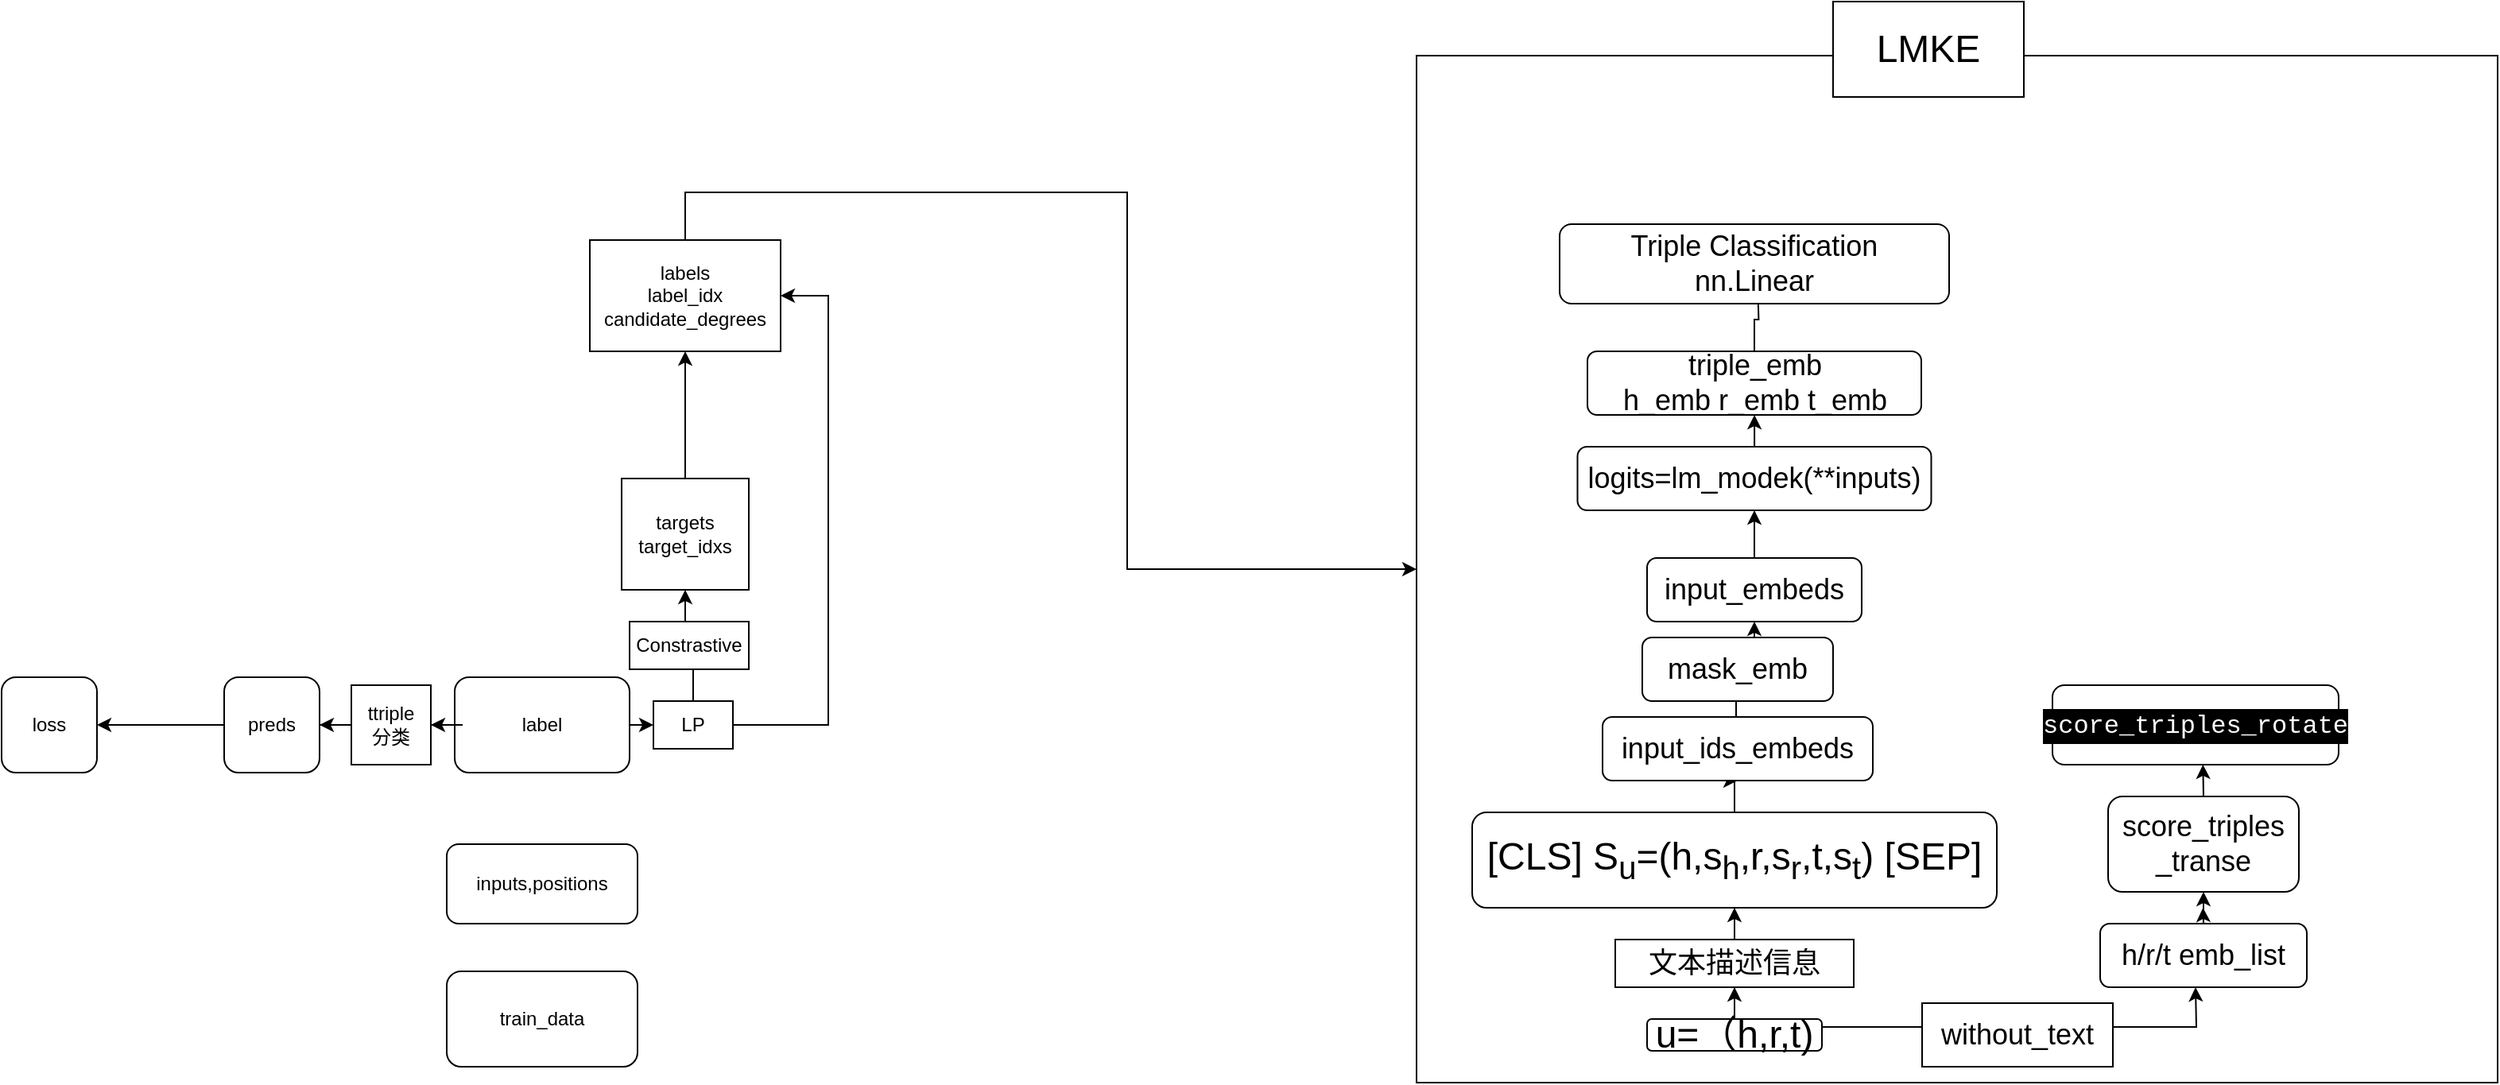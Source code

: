 <mxfile version="21.7.4" type="github">
  <diagram name="第 1 页" id="9JXRR2FQcuDCm_Itce8K">
    <mxGraphModel dx="2944" dy="1508" grid="1" gridSize="10" guides="1" tooltips="1" connect="1" arrows="1" fold="1" page="1" pageScale="1" pageWidth="827" pageHeight="1169" math="0" shadow="0">
      <root>
        <mxCell id="0" />
        <mxCell id="1" parent="0" />
        <mxCell id="J2ooBoPmb8nhM15LZhtm-82" value="" style="rounded=0;whiteSpace=wrap;html=1;" vertex="1" parent="1">
          <mxGeometry x="-110" y="524" width="680" height="646" as="geometry" />
        </mxCell>
        <mxCell id="J2ooBoPmb8nhM15LZhtm-6" value="" style="edgeStyle=orthogonalEdgeStyle;rounded=0;orthogonalLoop=1;jettySize=auto;html=1;" edge="1" parent="1" source="J2ooBoPmb8nhM15LZhtm-7" target="J2ooBoPmb8nhM15LZhtm-4">
          <mxGeometry relative="1" as="geometry" />
        </mxCell>
        <mxCell id="J2ooBoPmb8nhM15LZhtm-38" style="edgeStyle=orthogonalEdgeStyle;rounded=0;orthogonalLoop=1;jettySize=auto;html=1;exitX=1;exitY=0.25;exitDx=0;exitDy=0;" edge="1" parent="1" source="J2ooBoPmb8nhM15LZhtm-3">
          <mxGeometry relative="1" as="geometry">
            <mxPoint x="380.0" y="1110" as="targetPoint" />
          </mxGeometry>
        </mxCell>
        <mxCell id="J2ooBoPmb8nhM15LZhtm-3" value="&lt;font style=&quot;font-size: 24px;&quot;&gt;u=（h,r,t)&lt;/font&gt;" style="rounded=1;whiteSpace=wrap;html=1;" vertex="1" parent="1">
          <mxGeometry x="35" y="1130" width="110" height="20" as="geometry" />
        </mxCell>
        <mxCell id="J2ooBoPmb8nhM15LZhtm-20" style="edgeStyle=orthogonalEdgeStyle;rounded=0;orthogonalLoop=1;jettySize=auto;html=1;exitX=0.5;exitY=0;exitDx=0;exitDy=0;" edge="1" parent="1" source="J2ooBoPmb8nhM15LZhtm-4" target="J2ooBoPmb8nhM15LZhtm-16">
          <mxGeometry relative="1" as="geometry" />
        </mxCell>
        <mxCell id="J2ooBoPmb8nhM15LZhtm-4" value="&lt;font style=&quot;font-size: 24px;&quot;&gt;&lt;font style=&quot;&quot;&gt;[CLS] S&lt;sub&gt;u&lt;/sub&gt;&lt;/font&gt;&lt;font style=&quot;&quot;&gt;=(h,s&lt;sub style=&quot;&quot;&gt;h&lt;/sub&gt;,r,s&lt;sub style=&quot;&quot;&gt;r&lt;/sub&gt;,t,s&lt;sub style=&quot;&quot;&gt;t&lt;/sub&gt;) [SEP]&lt;/font&gt;&lt;/font&gt;" style="rounded=1;whiteSpace=wrap;html=1;" vertex="1" parent="1">
          <mxGeometry x="-75" y="1000" width="330" height="60" as="geometry" />
        </mxCell>
        <mxCell id="J2ooBoPmb8nhM15LZhtm-9" value="" style="edgeStyle=orthogonalEdgeStyle;rounded=0;orthogonalLoop=1;jettySize=auto;html=1;" edge="1" parent="1" source="J2ooBoPmb8nhM15LZhtm-3" target="J2ooBoPmb8nhM15LZhtm-7">
          <mxGeometry relative="1" as="geometry">
            <mxPoint x="90" y="1140" as="sourcePoint" />
            <mxPoint x="145" y="980" as="targetPoint" />
          </mxGeometry>
        </mxCell>
        <mxCell id="J2ooBoPmb8nhM15LZhtm-7" value="&lt;font style=&quot;font-size: 18px;&quot;&gt;文本描述信息&lt;/font&gt;" style="rounded=0;whiteSpace=wrap;html=1;" vertex="1" parent="1">
          <mxGeometry x="15" y="1080" width="150" height="30" as="geometry" />
        </mxCell>
        <mxCell id="J2ooBoPmb8nhM15LZhtm-22" style="edgeStyle=orthogonalEdgeStyle;rounded=0;orthogonalLoop=1;jettySize=auto;html=1;exitX=0.5;exitY=0;exitDx=0;exitDy=0;" edge="1" parent="1" source="J2ooBoPmb8nhM15LZhtm-16">
          <mxGeometry relative="1" as="geometry">
            <mxPoint x="91" y="910" as="targetPoint" />
          </mxGeometry>
        </mxCell>
        <mxCell id="J2ooBoPmb8nhM15LZhtm-16" value="&lt;span style=&quot;font-size: 18px;&quot;&gt;input_ids_embeds&lt;/span&gt;" style="rounded=1;whiteSpace=wrap;html=1;" vertex="1" parent="1">
          <mxGeometry x="7" y="940" width="170" height="40" as="geometry" />
        </mxCell>
        <mxCell id="J2ooBoPmb8nhM15LZhtm-28" style="edgeStyle=orthogonalEdgeStyle;rounded=0;orthogonalLoop=1;jettySize=auto;html=1;exitX=0.5;exitY=0;exitDx=0;exitDy=0;entryX=0.5;entryY=1;entryDx=0;entryDy=0;" edge="1" parent="1" source="J2ooBoPmb8nhM15LZhtm-19" target="J2ooBoPmb8nhM15LZhtm-23">
          <mxGeometry relative="1" as="geometry" />
        </mxCell>
        <mxCell id="J2ooBoPmb8nhM15LZhtm-19" value="&lt;font style=&quot;font-size: 18px;&quot;&gt;mask_emb&lt;/font&gt;" style="rounded=1;whiteSpace=wrap;html=1;" vertex="1" parent="1">
          <mxGeometry x="32" y="890" width="120" height="40" as="geometry" />
        </mxCell>
        <mxCell id="J2ooBoPmb8nhM15LZhtm-23" value="&lt;font style=&quot;font-size: 18px;&quot;&gt;input_embeds&lt;/font&gt;" style="rounded=1;whiteSpace=wrap;html=1;" vertex="1" parent="1">
          <mxGeometry x="35" y="840" width="135" height="40" as="geometry" />
        </mxCell>
        <mxCell id="J2ooBoPmb8nhM15LZhtm-33" value="" style="edgeStyle=orthogonalEdgeStyle;rounded=0;orthogonalLoop=1;jettySize=auto;html=1;" edge="1" parent="1" source="J2ooBoPmb8nhM15LZhtm-24" target="J2ooBoPmb8nhM15LZhtm-26">
          <mxGeometry relative="1" as="geometry" />
        </mxCell>
        <mxCell id="J2ooBoPmb8nhM15LZhtm-24" value="&lt;font style=&quot;font-size: 18px;&quot;&gt;logits=lm_modek(**inputs)&lt;/font&gt;" style="rounded=1;whiteSpace=wrap;html=1;" vertex="1" parent="1">
          <mxGeometry x="-8.75" y="770" width="222.5" height="40" as="geometry" />
        </mxCell>
        <mxCell id="J2ooBoPmb8nhM15LZhtm-37" style="edgeStyle=orthogonalEdgeStyle;rounded=0;orthogonalLoop=1;jettySize=auto;html=1;exitX=0.5;exitY=0;exitDx=0;exitDy=0;" edge="1" parent="1" source="J2ooBoPmb8nhM15LZhtm-26">
          <mxGeometry relative="1" as="geometry">
            <mxPoint x="104.667" y="670" as="targetPoint" />
          </mxGeometry>
        </mxCell>
        <mxCell id="J2ooBoPmb8nhM15LZhtm-26" value="&lt;font style=&quot;font-size: 18px;&quot;&gt;triple_emb&lt;br&gt;h_emb r_emb t_emb&lt;/font&gt;" style="rounded=1;whiteSpace=wrap;html=1;" vertex="1" parent="1">
          <mxGeometry x="-2.5" y="710" width="210" height="40" as="geometry" />
        </mxCell>
        <mxCell id="J2ooBoPmb8nhM15LZhtm-31" value="" style="endArrow=classic;html=1;rounded=0;exitX=0.5;exitY=0;exitDx=0;exitDy=0;entryX=0.5;entryY=1;entryDx=0;entryDy=0;" edge="1" parent="1" source="J2ooBoPmb8nhM15LZhtm-23" target="J2ooBoPmb8nhM15LZhtm-24">
          <mxGeometry width="50" height="50" relative="1" as="geometry">
            <mxPoint x="60" y="860" as="sourcePoint" />
            <mxPoint x="110" y="810" as="targetPoint" />
          </mxGeometry>
        </mxCell>
        <mxCell id="J2ooBoPmb8nhM15LZhtm-34" value="&lt;font style=&quot;font-size: 18px;&quot;&gt;Triple Classification&lt;br&gt;nn.Linear&lt;/font&gt;" style="rounded=1;whiteSpace=wrap;html=1;" vertex="1" parent="1">
          <mxGeometry x="-20" y="630" width="245" height="50" as="geometry" />
        </mxCell>
        <mxCell id="J2ooBoPmb8nhM15LZhtm-44" style="edgeStyle=orthogonalEdgeStyle;rounded=0;orthogonalLoop=1;jettySize=auto;html=1;exitX=0.5;exitY=0;exitDx=0;exitDy=0;" edge="1" parent="1" source="J2ooBoPmb8nhM15LZhtm-39">
          <mxGeometry relative="1" as="geometry">
            <mxPoint x="384.667" y="1060" as="targetPoint" />
          </mxGeometry>
        </mxCell>
        <mxCell id="J2ooBoPmb8nhM15LZhtm-45" style="edgeStyle=orthogonalEdgeStyle;rounded=0;orthogonalLoop=1;jettySize=auto;html=1;exitX=0.5;exitY=0;exitDx=0;exitDy=0;entryX=0.5;entryY=1;entryDx=0;entryDy=0;" edge="1" parent="1" source="J2ooBoPmb8nhM15LZhtm-39" target="J2ooBoPmb8nhM15LZhtm-43">
          <mxGeometry relative="1" as="geometry" />
        </mxCell>
        <mxCell id="J2ooBoPmb8nhM15LZhtm-39" value="&lt;font style=&quot;font-size: 18px;&quot;&gt;h/r/t emb_list&lt;/font&gt;" style="rounded=1;whiteSpace=wrap;html=1;" vertex="1" parent="1">
          <mxGeometry x="320" y="1070" width="130" height="40" as="geometry" />
        </mxCell>
        <mxCell id="J2ooBoPmb8nhM15LZhtm-40" value="&lt;font style=&quot;font-size: 18px;&quot;&gt;without_text&lt;/font&gt;" style="rounded=0;whiteSpace=wrap;html=1;" vertex="1" parent="1">
          <mxGeometry x="208" y="1120" width="120" height="40" as="geometry" />
        </mxCell>
        <mxCell id="J2ooBoPmb8nhM15LZhtm-46" style="edgeStyle=orthogonalEdgeStyle;rounded=0;orthogonalLoop=1;jettySize=auto;html=1;exitX=0.5;exitY=0;exitDx=0;exitDy=0;" edge="1" parent="1" source="J2ooBoPmb8nhM15LZhtm-43">
          <mxGeometry relative="1" as="geometry">
            <mxPoint x="384.667" y="970" as="targetPoint" />
          </mxGeometry>
        </mxCell>
        <mxCell id="J2ooBoPmb8nhM15LZhtm-43" value="&lt;font style=&quot;font-size: 18px;&quot;&gt;score_triples&lt;br&gt;_transe&lt;/font&gt;" style="rounded=1;whiteSpace=wrap;html=1;" vertex="1" parent="1">
          <mxGeometry x="325" y="990" width="120" height="60" as="geometry" />
        </mxCell>
        <mxCell id="J2ooBoPmb8nhM15LZhtm-47" value="&lt;div style=&quot;color: rgb(255, 255, 255); background-color: rgb(0, 0, 0); font-family: Consolas, &amp;quot;Courier New&amp;quot;, monospace; font-size: 16px; line-height: 22px;&quot;&gt;score_triples_rotate&lt;/div&gt;" style="rounded=1;whiteSpace=wrap;html=1;" vertex="1" parent="1">
          <mxGeometry x="290" y="920" width="180" height="50" as="geometry" />
        </mxCell>
        <mxCell id="J2ooBoPmb8nhM15LZhtm-49" value="train_data" style="rounded=1;whiteSpace=wrap;html=1;" vertex="1" parent="1">
          <mxGeometry x="-720" y="1100" width="120" height="60" as="geometry" />
        </mxCell>
        <mxCell id="J2ooBoPmb8nhM15LZhtm-50" value="inputs,positions" style="rounded=1;whiteSpace=wrap;html=1;" vertex="1" parent="1">
          <mxGeometry x="-720" y="1020" width="120" height="50" as="geometry" />
        </mxCell>
        <mxCell id="J2ooBoPmb8nhM15LZhtm-53" value="" style="edgeStyle=orthogonalEdgeStyle;rounded=0;orthogonalLoop=1;jettySize=auto;html=1;" edge="1" parent="1" source="J2ooBoPmb8nhM15LZhtm-54" target="J2ooBoPmb8nhM15LZhtm-52">
          <mxGeometry relative="1" as="geometry" />
        </mxCell>
        <mxCell id="J2ooBoPmb8nhM15LZhtm-80" style="edgeStyle=orthogonalEdgeStyle;rounded=0;orthogonalLoop=1;jettySize=auto;html=1;exitX=1;exitY=0.5;exitDx=0;exitDy=0;entryX=0;entryY=0.5;entryDx=0;entryDy=0;" edge="1" parent="1" source="J2ooBoPmb8nhM15LZhtm-51" target="J2ooBoPmb8nhM15LZhtm-58">
          <mxGeometry relative="1" as="geometry" />
        </mxCell>
        <mxCell id="J2ooBoPmb8nhM15LZhtm-51" value="label" style="rounded=1;whiteSpace=wrap;html=1;" vertex="1" parent="1">
          <mxGeometry x="-715" y="915" width="110" height="60" as="geometry" />
        </mxCell>
        <mxCell id="J2ooBoPmb8nhM15LZhtm-60" value="" style="edgeStyle=orthogonalEdgeStyle;rounded=0;orthogonalLoop=1;jettySize=auto;html=1;" edge="1" parent="1" source="J2ooBoPmb8nhM15LZhtm-52" target="J2ooBoPmb8nhM15LZhtm-59">
          <mxGeometry relative="1" as="geometry" />
        </mxCell>
        <mxCell id="J2ooBoPmb8nhM15LZhtm-52" value="preds" style="rounded=1;whiteSpace=wrap;html=1;" vertex="1" parent="1">
          <mxGeometry x="-860" y="915" width="60" height="60" as="geometry" />
        </mxCell>
        <mxCell id="J2ooBoPmb8nhM15LZhtm-57" value="" style="edgeStyle=orthogonalEdgeStyle;rounded=0;orthogonalLoop=1;jettySize=auto;html=1;" edge="1" parent="1" source="J2ooBoPmb8nhM15LZhtm-51" target="J2ooBoPmb8nhM15LZhtm-54">
          <mxGeometry relative="1" as="geometry">
            <mxPoint x="-715" y="945" as="sourcePoint" />
            <mxPoint x="-800" y="945" as="targetPoint" />
          </mxGeometry>
        </mxCell>
        <mxCell id="J2ooBoPmb8nhM15LZhtm-54" value="ttriple &lt;br&gt;分类" style="rounded=0;whiteSpace=wrap;html=1;" vertex="1" parent="1">
          <mxGeometry x="-780" y="920" width="50" height="50" as="geometry" />
        </mxCell>
        <mxCell id="J2ooBoPmb8nhM15LZhtm-78" style="edgeStyle=orthogonalEdgeStyle;rounded=0;orthogonalLoop=1;jettySize=auto;html=1;exitX=1;exitY=0.5;exitDx=0;exitDy=0;entryX=1;entryY=0.5;entryDx=0;entryDy=0;" edge="1" parent="1" source="J2ooBoPmb8nhM15LZhtm-58" target="J2ooBoPmb8nhM15LZhtm-65">
          <mxGeometry relative="1" as="geometry">
            <Array as="points">
              <mxPoint x="-480" y="945" />
              <mxPoint x="-480" y="675" />
            </Array>
          </mxGeometry>
        </mxCell>
        <mxCell id="J2ooBoPmb8nhM15LZhtm-58" value="LP" style="rounded=0;whiteSpace=wrap;html=1;" vertex="1" parent="1">
          <mxGeometry x="-590" y="930" width="50" height="30" as="geometry" />
        </mxCell>
        <mxCell id="J2ooBoPmb8nhM15LZhtm-59" value="loss" style="rounded=1;whiteSpace=wrap;html=1;" vertex="1" parent="1">
          <mxGeometry x="-1000" y="915" width="60" height="60" as="geometry" />
        </mxCell>
        <mxCell id="J2ooBoPmb8nhM15LZhtm-64" value="" style="edgeStyle=orthogonalEdgeStyle;rounded=0;orthogonalLoop=1;jettySize=auto;html=1;exitX=0.5;exitY=0;exitDx=0;exitDy=0;" edge="1" parent="1" source="J2ooBoPmb8nhM15LZhtm-58" target="J2ooBoPmb8nhM15LZhtm-63">
          <mxGeometry relative="1" as="geometry">
            <mxPoint x="-570.0" y="880" as="sourcePoint" />
          </mxGeometry>
        </mxCell>
        <mxCell id="J2ooBoPmb8nhM15LZhtm-66" value="" style="edgeStyle=orthogonalEdgeStyle;rounded=0;orthogonalLoop=1;jettySize=auto;html=1;" edge="1" parent="1" source="J2ooBoPmb8nhM15LZhtm-63" target="J2ooBoPmb8nhM15LZhtm-65">
          <mxGeometry relative="1" as="geometry" />
        </mxCell>
        <mxCell id="J2ooBoPmb8nhM15LZhtm-63" value="targets&lt;br&gt;target_idxs" style="whiteSpace=wrap;html=1;rounded=0;" vertex="1" parent="1">
          <mxGeometry x="-610" y="790" width="80" height="70" as="geometry" />
        </mxCell>
        <mxCell id="J2ooBoPmb8nhM15LZhtm-68" value="" style="edgeStyle=orthogonalEdgeStyle;rounded=0;orthogonalLoop=1;jettySize=auto;html=1;entryX=0;entryY=0.5;entryDx=0;entryDy=0;" edge="1" parent="1" source="J2ooBoPmb8nhM15LZhtm-65" target="J2ooBoPmb8nhM15LZhtm-82">
          <mxGeometry relative="1" as="geometry">
            <mxPoint x="-120" y="850" as="targetPoint" />
            <Array as="points">
              <mxPoint x="-570" y="610" />
              <mxPoint x="-292" y="610" />
              <mxPoint x="-292" y="847" />
            </Array>
          </mxGeometry>
        </mxCell>
        <mxCell id="J2ooBoPmb8nhM15LZhtm-65" value="labels&lt;br&gt;label_idx&lt;br&gt;candidate_degrees" style="whiteSpace=wrap;html=1;rounded=0;" vertex="1" parent="1">
          <mxGeometry x="-630" y="640" width="120" height="70" as="geometry" />
        </mxCell>
        <mxCell id="J2ooBoPmb8nhM15LZhtm-71" value="Constrastive" style="rounded=0;whiteSpace=wrap;html=1;" vertex="1" parent="1">
          <mxGeometry x="-605" y="880" width="75" height="30" as="geometry" />
        </mxCell>
        <mxCell id="J2ooBoPmb8nhM15LZhtm-83" value="&lt;font style=&quot;font-size: 24px;&quot;&gt;LMKE&lt;/font&gt;" style="rounded=0;whiteSpace=wrap;html=1;" vertex="1" parent="1">
          <mxGeometry x="152" y="490" width="120" height="60" as="geometry" />
        </mxCell>
      </root>
    </mxGraphModel>
  </diagram>
</mxfile>
